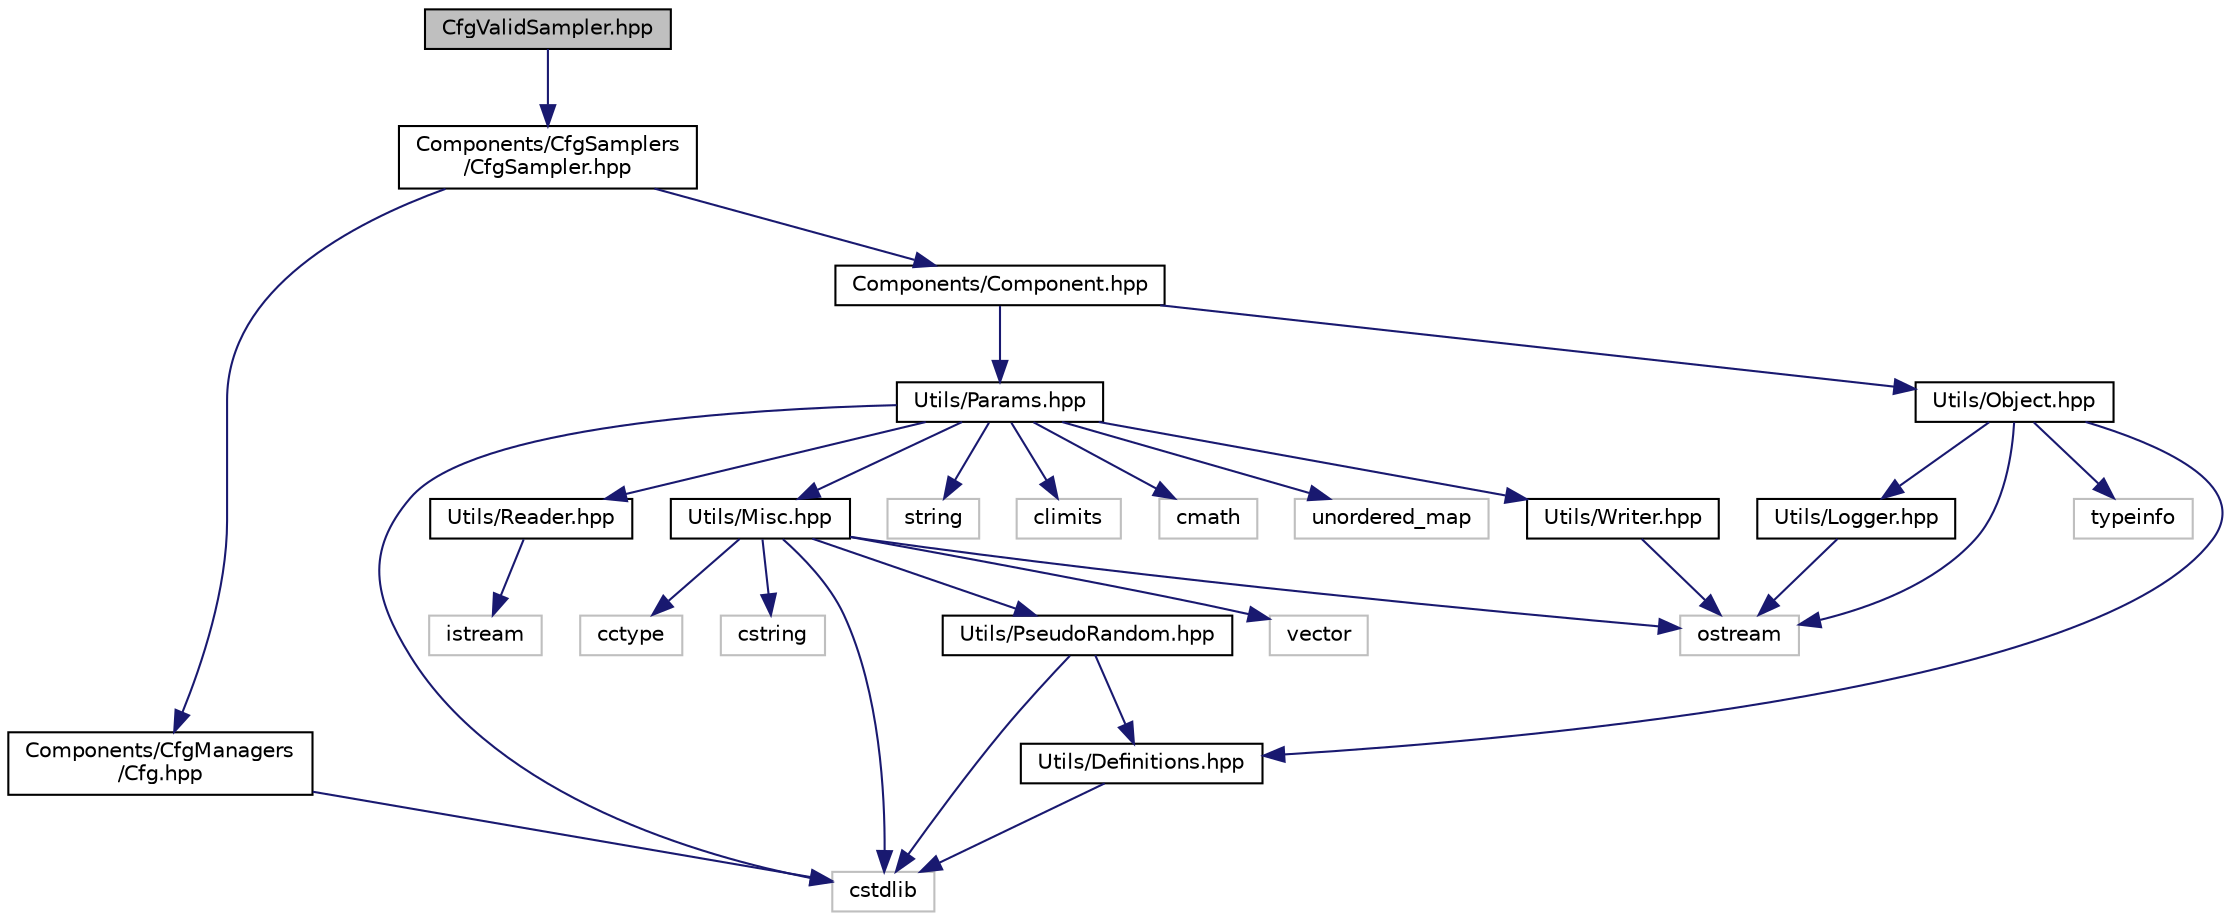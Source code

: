digraph "CfgValidSampler.hpp"
{
  bgcolor="transparent";
  edge [fontname="Helvetica",fontsize="10",labelfontname="Helvetica",labelfontsize="10"];
  node [fontname="Helvetica",fontsize="10",shape=record];
  Node1 [label="CfgValidSampler.hpp",height=0.2,width=0.4,color="black", fillcolor="grey75", style="filled", fontcolor="black"];
  Node1 -> Node2 [color="midnightblue",fontsize="10",style="solid",fontname="Helvetica"];
  Node2 [label="Components/CfgSamplers\l/CfgSampler.hpp",height=0.2,width=0.4,color="black",URL="$CfgSampler_8hpp.html"];
  Node2 -> Node3 [color="midnightblue",fontsize="10",style="solid",fontname="Helvetica"];
  Node3 [label="Components/CfgManagers\l/Cfg.hpp",height=0.2,width=0.4,color="black",URL="$Cfg_8hpp.html"];
  Node3 -> Node4 [color="midnightblue",fontsize="10",style="solid",fontname="Helvetica"];
  Node4 [label="cstdlib",height=0.2,width=0.4,color="grey75"];
  Node2 -> Node5 [color="midnightblue",fontsize="10",style="solid",fontname="Helvetica"];
  Node5 [label="Components/Component.hpp",height=0.2,width=0.4,color="black",URL="$Component_8hpp.html"];
  Node5 -> Node6 [color="midnightblue",fontsize="10",style="solid",fontname="Helvetica"];
  Node6 [label="Utils/Object.hpp",height=0.2,width=0.4,color="black",URL="$Object_8hpp.html"];
  Node6 -> Node7 [color="midnightblue",fontsize="10",style="solid",fontname="Helvetica"];
  Node7 [label="Utils/Definitions.hpp",height=0.2,width=0.4,color="black",URL="$Definitions_8hpp.html"];
  Node7 -> Node4 [color="midnightblue",fontsize="10",style="solid",fontname="Helvetica"];
  Node6 -> Node8 [color="midnightblue",fontsize="10",style="solid",fontname="Helvetica"];
  Node8 [label="Utils/Logger.hpp",height=0.2,width=0.4,color="black",URL="$Logger_8hpp.html"];
  Node8 -> Node9 [color="midnightblue",fontsize="10",style="solid",fontname="Helvetica"];
  Node9 [label="ostream",height=0.2,width=0.4,color="grey75"];
  Node6 -> Node10 [color="midnightblue",fontsize="10",style="solid",fontname="Helvetica"];
  Node10 [label="typeinfo",height=0.2,width=0.4,color="grey75"];
  Node6 -> Node9 [color="midnightblue",fontsize="10",style="solid",fontname="Helvetica"];
  Node5 -> Node11 [color="midnightblue",fontsize="10",style="solid",fontname="Helvetica"];
  Node11 [label="Utils/Params.hpp",height=0.2,width=0.4,color="black",URL="$Params_8hpp.html"];
  Node11 -> Node12 [color="midnightblue",fontsize="10",style="solid",fontname="Helvetica"];
  Node12 [label="Utils/Reader.hpp",height=0.2,width=0.4,color="black",URL="$Reader_8hpp.html"];
  Node12 -> Node13 [color="midnightblue",fontsize="10",style="solid",fontname="Helvetica"];
  Node13 [label="istream",height=0.2,width=0.4,color="grey75"];
  Node11 -> Node14 [color="midnightblue",fontsize="10",style="solid",fontname="Helvetica"];
  Node14 [label="Utils/Writer.hpp",height=0.2,width=0.4,color="black",URL="$Writer_8hpp.html"];
  Node14 -> Node9 [color="midnightblue",fontsize="10",style="solid",fontname="Helvetica"];
  Node11 -> Node15 [color="midnightblue",fontsize="10",style="solid",fontname="Helvetica"];
  Node15 [label="Utils/Misc.hpp",height=0.2,width=0.4,color="black",URL="$Misc_8hpp.html"];
  Node15 -> Node16 [color="midnightblue",fontsize="10",style="solid",fontname="Helvetica"];
  Node16 [label="Utils/PseudoRandom.hpp",height=0.2,width=0.4,color="black",URL="$PseudoRandom_8hpp.html"];
  Node16 -> Node7 [color="midnightblue",fontsize="10",style="solid",fontname="Helvetica"];
  Node16 -> Node4 [color="midnightblue",fontsize="10",style="solid",fontname="Helvetica"];
  Node15 -> Node17 [color="midnightblue",fontsize="10",style="solid",fontname="Helvetica"];
  Node17 [label="vector",height=0.2,width=0.4,color="grey75"];
  Node15 -> Node18 [color="midnightblue",fontsize="10",style="solid",fontname="Helvetica"];
  Node18 [label="cctype",height=0.2,width=0.4,color="grey75"];
  Node15 -> Node4 [color="midnightblue",fontsize="10",style="solid",fontname="Helvetica"];
  Node15 -> Node19 [color="midnightblue",fontsize="10",style="solid",fontname="Helvetica"];
  Node19 [label="cstring",height=0.2,width=0.4,color="grey75"];
  Node15 -> Node9 [color="midnightblue",fontsize="10",style="solid",fontname="Helvetica"];
  Node11 -> Node4 [color="midnightblue",fontsize="10",style="solid",fontname="Helvetica"];
  Node11 -> Node20 [color="midnightblue",fontsize="10",style="solid",fontname="Helvetica"];
  Node20 [label="string",height=0.2,width=0.4,color="grey75"];
  Node11 -> Node21 [color="midnightblue",fontsize="10",style="solid",fontname="Helvetica"];
  Node21 [label="climits",height=0.2,width=0.4,color="grey75"];
  Node11 -> Node22 [color="midnightblue",fontsize="10",style="solid",fontname="Helvetica"];
  Node22 [label="cmath",height=0.2,width=0.4,color="grey75"];
  Node11 -> Node23 [color="midnightblue",fontsize="10",style="solid",fontname="Helvetica"];
  Node23 [label="unordered_map",height=0.2,width=0.4,color="grey75"];
}
